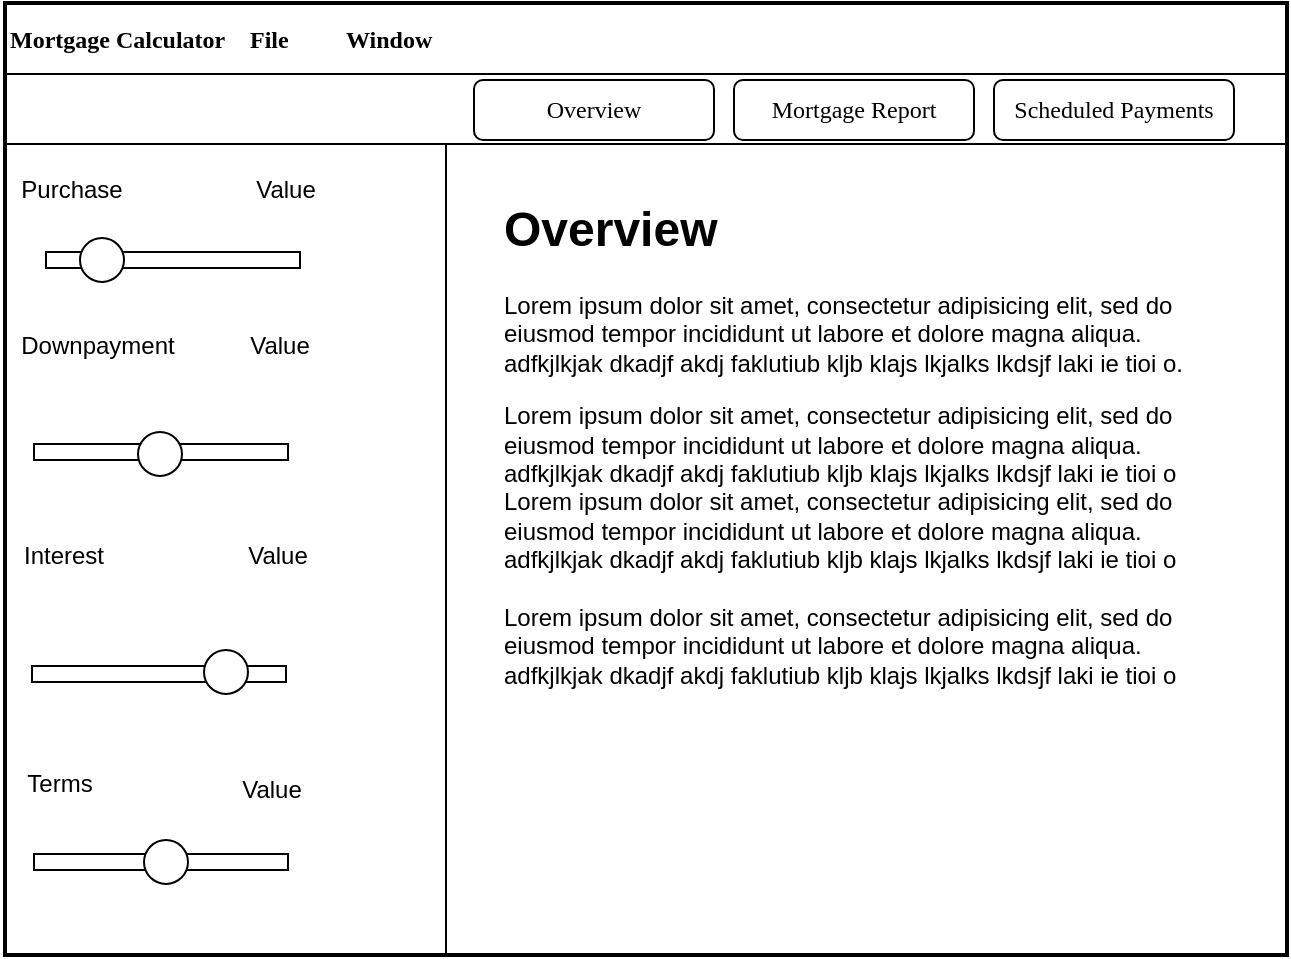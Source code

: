 <mxfile version="16.5.1" type="device"><diagram id="4u5bkuqh8i6XdxuR7M9z" name="Page-1"><mxGraphModel dx="1418" dy="1941" grid="0" gridSize="10" guides="0" tooltips="1" connect="1" arrows="1" fold="1" page="0" pageScale="1" pageWidth="850" pageHeight="1100" math="0" shadow="0"><root><mxCell id="0"/><mxCell id="1" parent="0"/><mxCell id="cS0DEnMFtYrdDm-iL10t-5" value="" style="rounded=0;whiteSpace=wrap;html=1;fillColor=none;strokeWidth=3;fontFamily=SF Mono;" parent="1" vertex="1"><mxGeometry x="-210" y="-885" width="640" height="475" as="geometry"/></mxCell><mxCell id="Po9kG71Wm0ZGAItkr5zB-2" value="&lt;font face=&quot;SF Mono&quot;&gt;&lt;b&gt;Mortgage Calculator&lt;span style=&quot;white-space: pre&quot;&gt;&#9;File&lt;span style=&quot;white-space: pre&quot;&gt;&#9;&lt;span style=&quot;white-space: pre&quot;&gt;&#9;Window&lt;/span&gt;&lt;/span&gt;&lt;/span&gt;&lt;/b&gt;&lt;/font&gt;" style="rounded=0;whiteSpace=wrap;html=1;hachureGap=4;align=left;fontFamily=SF Mono;" parent="1" vertex="1"><mxGeometry x="-210" y="-885" width="640" height="35" as="geometry"/></mxCell><mxCell id="Po9kG71Wm0ZGAItkr5zB-3" value="" style="rounded=0;whiteSpace=wrap;html=1;hachureGap=4;fontFamily=SF Mono;" parent="1" vertex="1"><mxGeometry x="-210" y="-850" width="640" height="35" as="geometry"/></mxCell><mxCell id="Po9kG71Wm0ZGAItkr5zB-4" value="Mortgage Report" style="rounded=1;whiteSpace=wrap;html=1;hachureGap=4;fontFamily=SF Mono;" parent="1" vertex="1"><mxGeometry x="154" y="-847" width="120" height="30" as="geometry"/></mxCell><mxCell id="Po9kG71Wm0ZGAItkr5zB-5" value="Scheduled Payments" style="rounded=1;whiteSpace=wrap;html=1;hachureGap=4;fontFamily=SF Mono;" parent="1" vertex="1"><mxGeometry x="284" y="-847" width="120" height="30" as="geometry"/></mxCell><mxCell id="Po9kG71Wm0ZGAItkr5zB-6" value="Overview" style="rounded=1;whiteSpace=wrap;html=1;hachureGap=4;fontFamily=SF Mono;" parent="1" vertex="1"><mxGeometry x="24" y="-847" width="120" height="30" as="geometry"/></mxCell><mxCell id="Po9kG71Wm0ZGAItkr5zB-7" value="" style="rounded=0;whiteSpace=wrap;html=1;hachureGap=4;fontFamily=SF Mono;" parent="1" vertex="1"><mxGeometry x="-210" y="-815" width="220" height="405" as="geometry"/></mxCell><mxCell id="Po9kG71Wm0ZGAItkr5zB-8" value="" style="rounded=0;whiteSpace=wrap;html=1;hachureGap=4;fontFamily=SF Mono;" parent="1" vertex="1"><mxGeometry x="10" y="-815" width="420" height="405" as="geometry"/></mxCell><mxCell id="1DInaJslT-jCtjgWHmZN-1" value="Purchase" style="text;html=1;strokeColor=none;fillColor=none;align=center;verticalAlign=middle;whiteSpace=wrap;rounded=0;" vertex="1" parent="1"><mxGeometry x="-207" y="-807" width="60" height="30" as="geometry"/></mxCell><mxCell id="1DInaJslT-jCtjgWHmZN-2" value="Downpayment" style="text;html=1;strokeColor=none;fillColor=none;align=center;verticalAlign=middle;whiteSpace=wrap;rounded=0;" vertex="1" parent="1"><mxGeometry x="-194" y="-729" width="60" height="30" as="geometry"/></mxCell><mxCell id="1DInaJslT-jCtjgWHmZN-3" value="Interest" style="text;html=1;strokeColor=none;fillColor=none;align=center;verticalAlign=middle;whiteSpace=wrap;rounded=0;" vertex="1" parent="1"><mxGeometry x="-211" y="-624" width="60" height="30" as="geometry"/></mxCell><mxCell id="1DInaJslT-jCtjgWHmZN-5" value="Value" style="text;html=1;strokeColor=none;fillColor=none;align=center;verticalAlign=middle;whiteSpace=wrap;rounded=0;" vertex="1" parent="1"><mxGeometry x="-100" y="-807" width="60" height="30" as="geometry"/></mxCell><mxCell id="1DInaJslT-jCtjgWHmZN-6" value="Value" style="text;html=1;strokeColor=none;fillColor=none;align=center;verticalAlign=middle;whiteSpace=wrap;rounded=0;" vertex="1" parent="1"><mxGeometry x="-103" y="-729" width="60" height="30" as="geometry"/></mxCell><mxCell id="1DInaJslT-jCtjgWHmZN-7" value="Value" style="text;html=1;strokeColor=none;fillColor=none;align=center;verticalAlign=middle;whiteSpace=wrap;rounded=0;" vertex="1" parent="1"><mxGeometry x="-104" y="-624" width="60" height="30" as="geometry"/></mxCell><mxCell id="1DInaJslT-jCtjgWHmZN-8" value="&lt;h1&gt;Overview&lt;/h1&gt;&lt;p&gt;Lorem ipsum dolor sit amet, consectetur adipisicing elit, sed do eiusmod tempor incididunt ut labore et dolore magna aliqua. adfkjlkjak dkadjf akdj faklutiub kljb klajs lkjalks lkdsjf laki ie tioi o.&lt;br&gt;&lt;/p&gt;Lorem ipsum dolor sit amet, consectetur adipisicing elit, sed do eiusmod tempor incididunt ut labore et dolore magna aliqua. adfkjlkjak dkadjf akdj faklutiub kljb klajs lkjalks lkdsjf laki ie tioi o&lt;br&gt;Lorem ipsum dolor sit amet, consectetur adipisicing elit, sed do eiusmod tempor incididunt ut labore et dolore magna aliqua. adfkjlkjak dkadjf akdj faklutiub kljb klajs lkjalks lkdsjf laki ie tioi o&lt;br&gt;&lt;br&gt;Lorem ipsum dolor sit amet, consectetur adipisicing elit, sed do eiusmod tempor incididunt ut labore et dolore magna aliqua. adfkjlkjak dkadjf akdj faklutiub kljb klajs lkjalks lkdsjf laki ie tioi o" style="text;html=1;strokeColor=none;fillColor=none;spacing=5;spacingTop=-20;whiteSpace=wrap;overflow=hidden;rounded=0;" vertex="1" parent="1"><mxGeometry x="34" y="-792" width="377" height="316" as="geometry"/></mxCell><mxCell id="1DInaJslT-jCtjgWHmZN-9" value="Terms" style="text;html=1;strokeColor=none;fillColor=none;align=center;verticalAlign=middle;whiteSpace=wrap;rounded=0;" vertex="1" parent="1"><mxGeometry x="-213" y="-510" width="60" height="30" as="geometry"/></mxCell><mxCell id="1DInaJslT-jCtjgWHmZN-10" value="Value" style="text;html=1;strokeColor=none;fillColor=none;align=center;verticalAlign=middle;whiteSpace=wrap;rounded=0;" vertex="1" parent="1"><mxGeometry x="-107" y="-507" width="60" height="30" as="geometry"/></mxCell><mxCell id="1DInaJslT-jCtjgWHmZN-17" value="" style="group" vertex="1" connectable="0" parent="1"><mxGeometry x="-190" y="-768" width="127" height="22" as="geometry"/></mxCell><mxCell id="1DInaJslT-jCtjgWHmZN-14" value="" style="rounded=0;whiteSpace=wrap;html=1;" vertex="1" parent="1DInaJslT-jCtjgWHmZN-17"><mxGeometry y="7" width="127" height="8" as="geometry"/></mxCell><mxCell id="1DInaJslT-jCtjgWHmZN-16" value="" style="ellipse;whiteSpace=wrap;html=1;aspect=fixed;" vertex="1" parent="1DInaJslT-jCtjgWHmZN-17"><mxGeometry x="17" width="22" height="22" as="geometry"/></mxCell><mxCell id="1DInaJslT-jCtjgWHmZN-18" value="" style="group" vertex="1" connectable="0" parent="1"><mxGeometry x="-196" y="-672" width="127" height="22" as="geometry"/></mxCell><mxCell id="1DInaJslT-jCtjgWHmZN-19" value="" style="rounded=0;whiteSpace=wrap;html=1;" vertex="1" parent="1DInaJslT-jCtjgWHmZN-18"><mxGeometry y="7" width="127" height="8" as="geometry"/></mxCell><mxCell id="1DInaJslT-jCtjgWHmZN-20" value="" style="ellipse;whiteSpace=wrap;html=1;aspect=fixed;" vertex="1" parent="1DInaJslT-jCtjgWHmZN-18"><mxGeometry x="52" y="1" width="22" height="22" as="geometry"/></mxCell><mxCell id="1DInaJslT-jCtjgWHmZN-24" value="" style="group" vertex="1" connectable="0" parent="1"><mxGeometry x="-197" y="-561" width="127" height="22" as="geometry"/></mxCell><mxCell id="1DInaJslT-jCtjgWHmZN-25" value="" style="rounded=0;whiteSpace=wrap;html=1;" vertex="1" parent="1DInaJslT-jCtjgWHmZN-24"><mxGeometry y="7" width="127" height="8" as="geometry"/></mxCell><mxCell id="1DInaJslT-jCtjgWHmZN-26" value="" style="ellipse;whiteSpace=wrap;html=1;aspect=fixed;" vertex="1" parent="1DInaJslT-jCtjgWHmZN-24"><mxGeometry x="86" y="-1" width="22" height="22" as="geometry"/></mxCell><mxCell id="1DInaJslT-jCtjgWHmZN-27" value="" style="group" vertex="1" connectable="0" parent="1"><mxGeometry x="-196" y="-467" width="127" height="22" as="geometry"/></mxCell><mxCell id="1DInaJslT-jCtjgWHmZN-28" value="" style="rounded=0;whiteSpace=wrap;html=1;" vertex="1" parent="1DInaJslT-jCtjgWHmZN-27"><mxGeometry y="7" width="127" height="8" as="geometry"/></mxCell><mxCell id="1DInaJslT-jCtjgWHmZN-29" value="" style="ellipse;whiteSpace=wrap;html=1;aspect=fixed;" vertex="1" parent="1DInaJslT-jCtjgWHmZN-27"><mxGeometry x="55" width="22" height="22" as="geometry"/></mxCell></root></mxGraphModel></diagram></mxfile>